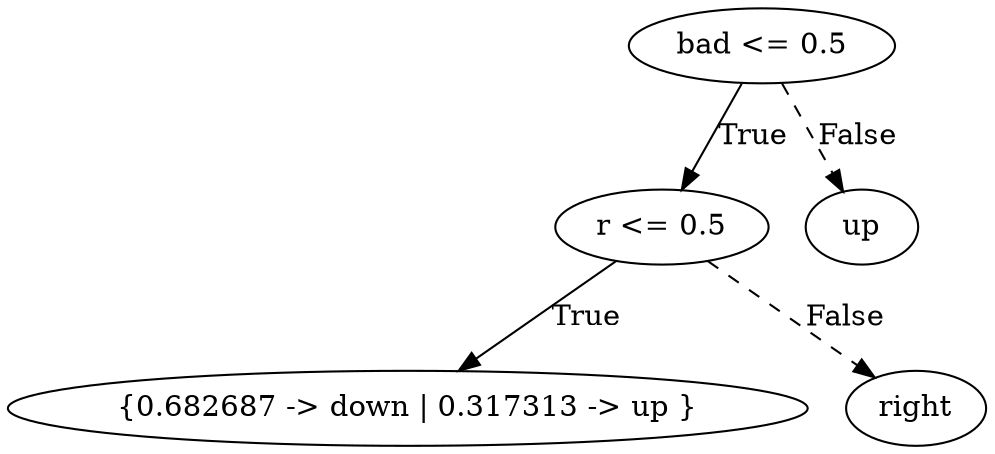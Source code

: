 digraph {
0 [label="bad <= 0.5"];
1 [label="r <= 0.5"];
2 [label="{0.682687 -> down | 0.317313 -> up }"];
1 -> 2 [label="True"];
3 [label="right"];
1 -> 3 [style="dashed", label="False"];
0 -> 1 [label="True"];
4 [label="up"];
0 -> 4 [style="dashed", label="False"];

}